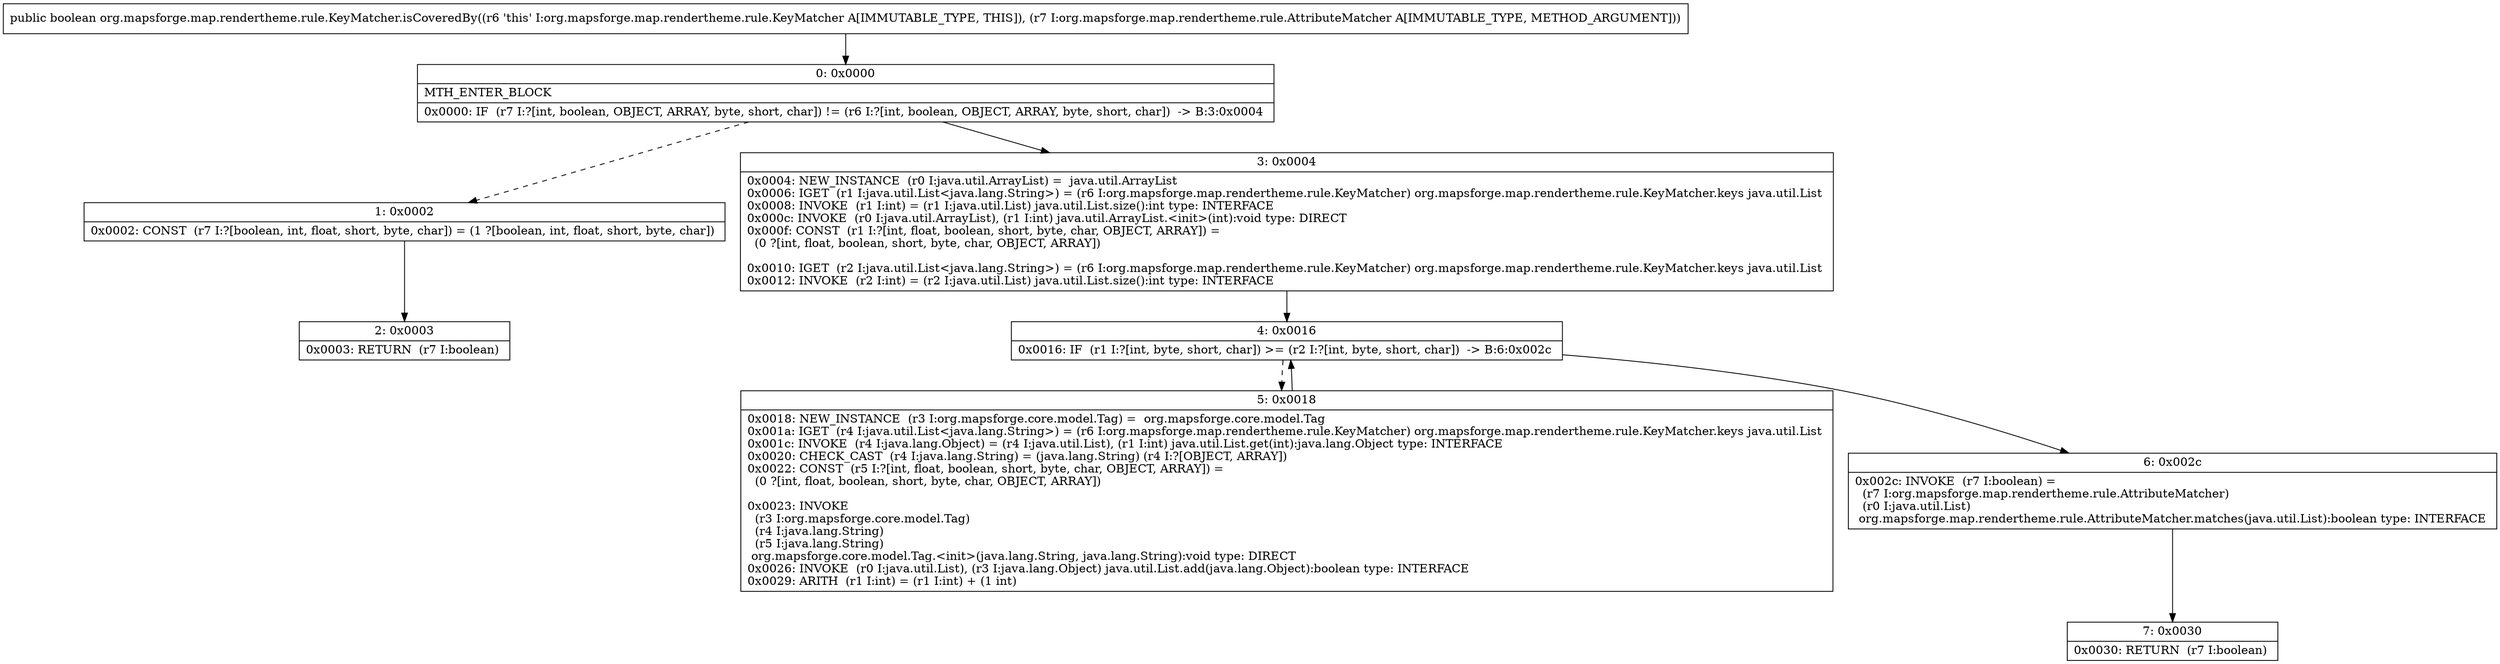 digraph "CFG fororg.mapsforge.map.rendertheme.rule.KeyMatcher.isCoveredBy(Lorg\/mapsforge\/map\/rendertheme\/rule\/AttributeMatcher;)Z" {
Node_0 [shape=record,label="{0\:\ 0x0000|MTH_ENTER_BLOCK\l|0x0000: IF  (r7 I:?[int, boolean, OBJECT, ARRAY, byte, short, char]) != (r6 I:?[int, boolean, OBJECT, ARRAY, byte, short, char])  \-\> B:3:0x0004 \l}"];
Node_1 [shape=record,label="{1\:\ 0x0002|0x0002: CONST  (r7 I:?[boolean, int, float, short, byte, char]) = (1 ?[boolean, int, float, short, byte, char]) \l}"];
Node_2 [shape=record,label="{2\:\ 0x0003|0x0003: RETURN  (r7 I:boolean) \l}"];
Node_3 [shape=record,label="{3\:\ 0x0004|0x0004: NEW_INSTANCE  (r0 I:java.util.ArrayList) =  java.util.ArrayList \l0x0006: IGET  (r1 I:java.util.List\<java.lang.String\>) = (r6 I:org.mapsforge.map.rendertheme.rule.KeyMatcher) org.mapsforge.map.rendertheme.rule.KeyMatcher.keys java.util.List \l0x0008: INVOKE  (r1 I:int) = (r1 I:java.util.List) java.util.List.size():int type: INTERFACE \l0x000c: INVOKE  (r0 I:java.util.ArrayList), (r1 I:int) java.util.ArrayList.\<init\>(int):void type: DIRECT \l0x000f: CONST  (r1 I:?[int, float, boolean, short, byte, char, OBJECT, ARRAY]) = \l  (0 ?[int, float, boolean, short, byte, char, OBJECT, ARRAY])\l \l0x0010: IGET  (r2 I:java.util.List\<java.lang.String\>) = (r6 I:org.mapsforge.map.rendertheme.rule.KeyMatcher) org.mapsforge.map.rendertheme.rule.KeyMatcher.keys java.util.List \l0x0012: INVOKE  (r2 I:int) = (r2 I:java.util.List) java.util.List.size():int type: INTERFACE \l}"];
Node_4 [shape=record,label="{4\:\ 0x0016|0x0016: IF  (r1 I:?[int, byte, short, char]) \>= (r2 I:?[int, byte, short, char])  \-\> B:6:0x002c \l}"];
Node_5 [shape=record,label="{5\:\ 0x0018|0x0018: NEW_INSTANCE  (r3 I:org.mapsforge.core.model.Tag) =  org.mapsforge.core.model.Tag \l0x001a: IGET  (r4 I:java.util.List\<java.lang.String\>) = (r6 I:org.mapsforge.map.rendertheme.rule.KeyMatcher) org.mapsforge.map.rendertheme.rule.KeyMatcher.keys java.util.List \l0x001c: INVOKE  (r4 I:java.lang.Object) = (r4 I:java.util.List), (r1 I:int) java.util.List.get(int):java.lang.Object type: INTERFACE \l0x0020: CHECK_CAST  (r4 I:java.lang.String) = (java.lang.String) (r4 I:?[OBJECT, ARRAY]) \l0x0022: CONST  (r5 I:?[int, float, boolean, short, byte, char, OBJECT, ARRAY]) = \l  (0 ?[int, float, boolean, short, byte, char, OBJECT, ARRAY])\l \l0x0023: INVOKE  \l  (r3 I:org.mapsforge.core.model.Tag)\l  (r4 I:java.lang.String)\l  (r5 I:java.lang.String)\l org.mapsforge.core.model.Tag.\<init\>(java.lang.String, java.lang.String):void type: DIRECT \l0x0026: INVOKE  (r0 I:java.util.List), (r3 I:java.lang.Object) java.util.List.add(java.lang.Object):boolean type: INTERFACE \l0x0029: ARITH  (r1 I:int) = (r1 I:int) + (1 int) \l}"];
Node_6 [shape=record,label="{6\:\ 0x002c|0x002c: INVOKE  (r7 I:boolean) = \l  (r7 I:org.mapsforge.map.rendertheme.rule.AttributeMatcher)\l  (r0 I:java.util.List)\l org.mapsforge.map.rendertheme.rule.AttributeMatcher.matches(java.util.List):boolean type: INTERFACE \l}"];
Node_7 [shape=record,label="{7\:\ 0x0030|0x0030: RETURN  (r7 I:boolean) \l}"];
MethodNode[shape=record,label="{public boolean org.mapsforge.map.rendertheme.rule.KeyMatcher.isCoveredBy((r6 'this' I:org.mapsforge.map.rendertheme.rule.KeyMatcher A[IMMUTABLE_TYPE, THIS]), (r7 I:org.mapsforge.map.rendertheme.rule.AttributeMatcher A[IMMUTABLE_TYPE, METHOD_ARGUMENT])) }"];
MethodNode -> Node_0;
Node_0 -> Node_1[style=dashed];
Node_0 -> Node_3;
Node_1 -> Node_2;
Node_3 -> Node_4;
Node_4 -> Node_5[style=dashed];
Node_4 -> Node_6;
Node_5 -> Node_4;
Node_6 -> Node_7;
}


